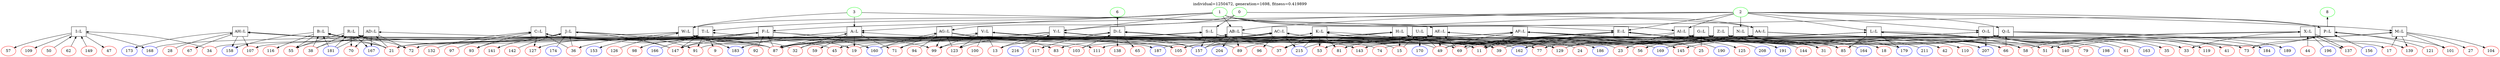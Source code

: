 digraph {
edge [ arrowsize=0.75 ];
labelloc="t"
label="individual=1250472, generation=1698, fitness=0.419899"
subgraph {
rank=same;
0 [color=green];
1 [color=green];
2 [color=green];
3 [color=green];
6 [color=green];
8 [color=green];
}
subgraph {
rank=same;
9 [color=red];
11 [color=red];
13 [color=red];
15 [color=red];
17 [color=red];
18 [color=red];
19 [color=red];
21 [color=red];
23 [color=red];
24 [color=red];
25 [color=red];
27 [color=red];
28 [color=red];
31 [color=red];
32 [color=red];
33 [color=red];
34 [color=red];
35 [color=red];
36 [color=red];
37 [color=red];
38 [color=red];
39 [color=red];
41 [color=red];
42 [color=red];
44 [color=red];
45 [color=red];
47 [color=red];
49 [color=red];
50 [color=red];
51 [color=red];
53 [color=red];
55 [color=red];
56 [color=red];
57 [color=red];
58 [color=red];
59 [color=red];
61 [color=red];
62 [color=red];
65 [color=red];
66 [color=red];
67 [color=red];
69 [color=red];
70 [color=red];
71 [color=red];
72 [color=red];
73 [color=red];
74 [color=red];
77 [color=red];
79 [color=red];
81 [color=red];
83 [color=red];
85 [color=red];
87 [color=red];
89 [color=red];
91 [color=red];
92 [color=red];
93 [color=red];
94 [color=red];
96 [color=red];
97 [color=red];
98 [color=red];
99 [color=red];
100 [color=red];
101 [color=red];
103 [color=red];
104 [color=red];
105 [color=red];
107 [color=red];
109 [color=red];
110 [color=red];
111 [color=red];
116 [color=red];
117 [color=red];
119 [color=red];
121 [color=red];
123 [color=red];
125 [color=red];
126 [color=red];
127 [color=red];
129 [color=red];
132 [color=red];
137 [color=red];
138 [color=red];
139 [color=red];
140 [color=red];
141 [color=red];
142 [color=red];
143 [color=red];
144 [color=red];
145 [color=red];
147 [color=red];
149 [color=red];
}
subgraph {
rank=same;
153 [color=blue];
156 [color=blue];
157 [color=blue];
158 [color=blue];
160 [color=blue];
162 [color=blue];
163 [color=blue];
164 [color=blue];
166 [color=blue];
167 [color=blue];
168 [color=blue];
169 [color=blue];
170 [color=blue];
173 [color=blue];
174 [color=blue];
179 [color=blue];
181 [color=blue];
183 [color=blue];
184 [color=blue];
186 [color=blue];
187 [color=blue];
189 [color=blue];
190 [color=blue];
191 [color=blue];
196 [color=blue];
198 [color=blue];
204 [color=blue];
207 [color=blue];
208 [color=blue];
211 [color=blue];
215 [color=blue];
216 [color=blue];
}
subgraph {
rank=same;
217 [shape=box,label="A::L"];
218 [shape=box,label="B::L"];
219 [shape=box,label="C::L"];
220 [shape=box,label="D::L"];
221 [shape=box,label="E::L"];
222 [shape=box,label="F::L"];
223 [shape=box,label="G::L"];
224 [shape=box,label="H::L"];
225 [shape=box,label="I::L"];
226 [shape=box,label="J::L"];
227 [shape=box,label="K::L"];
228 [shape=box,label="L::L"];
229 [shape=box,label="M::L"];
230 [shape=box,label="N::L"];
231 [shape=box,label="O::L"];
232 [shape=box,label="P::L"];
233 [shape=box,label="Q::L"];
234 [shape=box,label="R::L"];
235 [shape=box,label="S::L"];
236 [shape=box,label="T::L"];
237 [shape=box,label="U::L"];
238 [shape=box,label="V::L"];
239 [shape=box,label="W::L"];
240 [shape=box,label="X::L"];
241 [shape=box,label="Y::L"];
242 [shape=box,label="Z::L"];
243 [shape=box,label="AA::L"];
244 [shape=box,label="AB::L"];
245 [shape=box,label="AC::L"];
246 [shape=box,label="AD::L"];
247 [shape=box,label="AE::L"];
248 [shape=box,label="AF::L"];
249 [shape=box,label="AG::L"];
250 [shape=box,label="AH::L"];
251 [shape=box,label="AI::L"];
}
74->217;
32->217;
1->217;
3->217;
217->59;
217->19;
217->71;
217->183;
181->218;
21->218;
38->218;
87->218;
218->116;
218->111;
218->55;
218->158;
36->219;
147->219;
97->219;
132->219;
219->127;
219->99;
219->93;
219->187;
91->220;
89->220;
37->220;
103->220;
220->6;
220->138;
220->65;
220->117;
69->221;
1->221;
2->221;
190->221;
221->66;
221->69;
221->125;
221->162;
168->222;
92->222;
2->222;
87->222;
222->147;
222->39;
222->160;
222->36;
25->223;
19->223;
11->223;
164->223;
223->85;
223->11;
223->18;
223->31;
215->224;
23->224;
105->224;
24->224;
224->15;
224->72;
224->186;
224->207;
149->225;
34->225;
62->225;
50->225;
225->57;
225->109;
225->168;
225->47;
36->226;
147->226;
142->226;
174->226;
226->141;
226->91;
226->93;
226->105;
215->227;
15->227;
49->227;
32->227;
227->37;
227->81;
227->45;
227->53;
198->228;
169->228;
2->228;
79->228;
228->85;
228->58;
228->179;
228->111;
2->229;
140->229;
49->229;
17->229;
229->101;
229->104;
229->139;
229->27;
2->230;
66->230;
39->230;
129->230;
230->31;
230->99;
230->33;
230->56;
157->231;
163->231;
2->231;
61->231;
231->35;
231->207;
231->119;
231->143;
156->232;
1->232;
2->232;
121->232;
232->51;
232->73;
232->8;
232->101;
2->233;
66->233;
39->233;
129->233;
233->41;
233->184;
233->145;
233->189;
181->234;
21->234;
38->234;
87->234;
234->70;
234->72;
234->55;
234->167;
34->235;
21->235;
0->235;
160->235;
235->129;
235->39;
235->11;
235->157;
1->236;
147->236;
45->236;
166->236;
236->127;
236->91;
236->9;
236->98;
58->237;
15->237;
49->237;
169->237;
237->37;
237->83;
237->170;
237->53;
100->238;
13->238;
157->238;
87->238;
238->105;
238->99;
238->140;
238->123;
126->239;
32->239;
1->239;
3->239;
239->183;
239->19;
239->107;
239->153;
44->240;
74->240;
58->240;
196->240;
240->139;
240->137;
240->33;
240->137;
157->241;
1->241;
2->241;
216->241;
241->123;
241->13;
241->147;
241->143;
179->242;
157->242;
162->242;
211->242;
242->87;
242->110;
242->42;
242->77;
169->243;
1->243;
0->243;
187->243;
243->51;
243->73;
243->21;
243->17;
157->244;
1->244;
2->244;
71->244;
244->204;
244->69;
244->89;
244->11;
179->245;
13->245;
162->245;
87->245;
245->87;
245->215;
245->96;
245->77;
181->246;
21->246;
38->246;
87->246;
246->70;
246->72;
246->55;
246->167;
56->247;
69->247;
3->247;
89->247;
247->105;
247->145;
247->49;
247->81;
25->248;
103->248;
49->248;
87->248;
248->85;
248->11;
248->145;
248->31;
94->249;
123->249;
0->249;
160->249;
249->129;
249->83;
249->71;
249->99;
28->250;
21->250;
103->250;
87->250;
250->173;
250->67;
250->107;
250->158;
208->251;
1->251;
2->251;
144->251;
251->51;
251->23;
251->21;
251->191;
}
